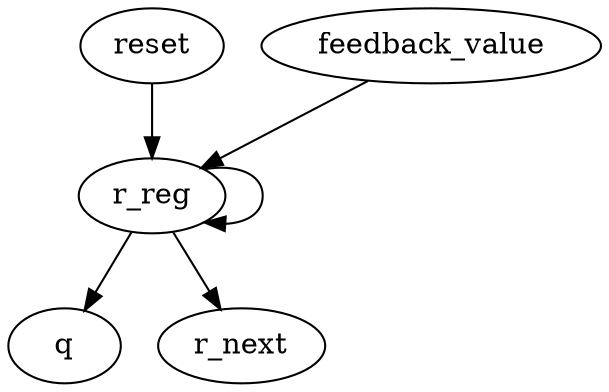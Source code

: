 digraph "" {
	reset -> r_reg	[weight=2.0];
	r_reg -> r_reg	[weight=1.0];
	r_reg -> q	[weight=1.0];
	r_reg -> r_next	[weight=1.0];
	feedback_value -> r_reg	[weight=1.0];
}
